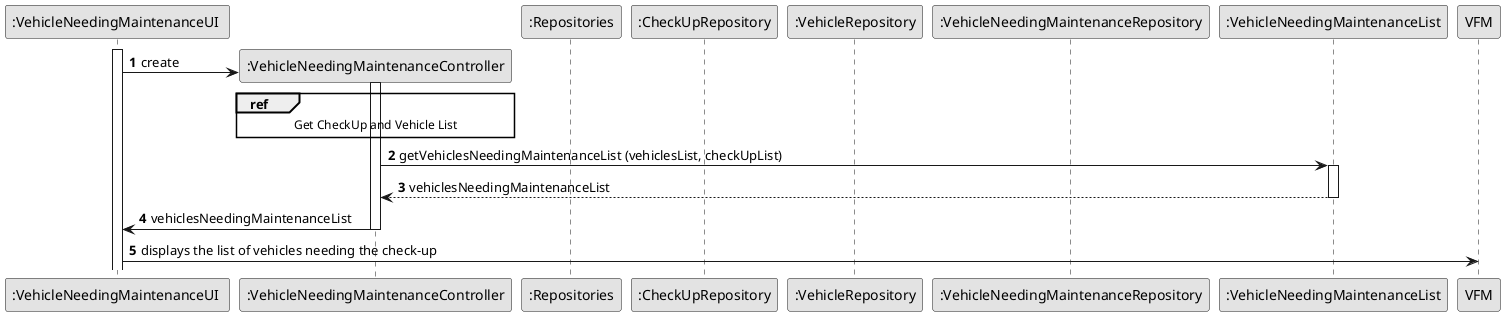 @startuml
skinparam monochrome true
skinparam packageStyle rectangle
skinparam shadowing false

autonumber


participant ":VehicleNeedingMaintenanceUI " as UI
participant ":VehicleNeedingMaintenanceController" as CTRL
participant ":Repositories" as RepositorySingleton
participant ":CheckUpRepository" as CheckUpRepository
participant ":VehicleRepository" as VR
participant ":VehicleNeedingMaintenanceRepository" as MaintenanceRep
participant ":VehicleNeedingMaintenanceList" as MaintenanceList



        activate UI

            UI -> CTRL** : create

            activate CTRL

                 ref over CTRL
                        Get CheckUp and Vehicle List
                 end ref




                              CTRL -> MaintenanceList: getVehiclesNeedingMaintenanceList (vehiclesList, checkUpList)

                              activate MaintenanceList

                              MaintenanceList --> CTRL: vehiclesNeedingMaintenanceList

                              deactivate MaintenanceList

                              CTRL -> UI : vehiclesNeedingMaintenanceList

                          deactivate CTRL

                UI -> VFM : displays the list of vehicles needing the check-up

deactivate VFM

@enduml@startuml
skinparam monochrome true
skinparam packageStyle rectangle
skinparam shadowing false

autonumber

'hide footbox

participant ":AssignSkillControlller" as CTRL
participant ":Repositories" as REP
participant "repositories\n:Repositories" as REPS
participant "skillsRepository:\nSkillsRepository" as skillsRepository
participant "collaboratorsRepository:\nCollaboratorsRepository" as collaboratorsRepository

autonumber 2

 -> CTRL : getCollaboratorsList()
autonumber 2.1
activate CTRL
    group Get Collaborator Object

            CTRL -> REP : getInstance()
            activate REP

            REP --> CTRL: repositories
            deactivate REP

            CTRL -> REPS : getCollaboratorsRepository()
            activate REPS

            REPS --> CTRL: CollaboratorsRepository
            deactivate REPS

            CTRL -> collaboratorsRepository: getCollabboratorList()
            activate collaboratorsRepository

            collaboratorsRepository --> CTRL : CollaboratorList
            deactivate collaboratorsRepository

    end
    autonumber 3
    <-- CTRL  : CollaboratorList
deactivate CTRL

@enduml
